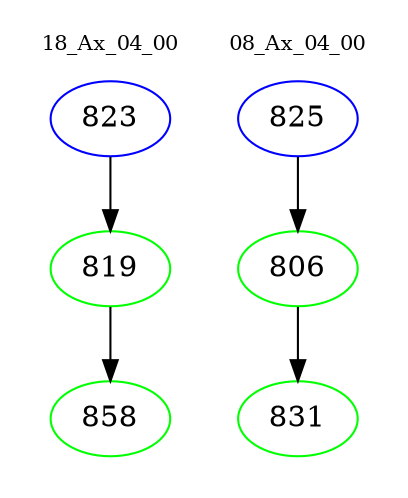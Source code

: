 digraph{
subgraph cluster_0 {
color = white
label = "18_Ax_04_00";
fontsize=10;
T0_823 [label="823", color="blue"]
T0_823 -> T0_819 [color="black"]
T0_819 [label="819", color="green"]
T0_819 -> T0_858 [color="black"]
T0_858 [label="858", color="green"]
}
subgraph cluster_1 {
color = white
label = "08_Ax_04_00";
fontsize=10;
T1_825 [label="825", color="blue"]
T1_825 -> T1_806 [color="black"]
T1_806 [label="806", color="green"]
T1_806 -> T1_831 [color="black"]
T1_831 [label="831", color="green"]
}
}
